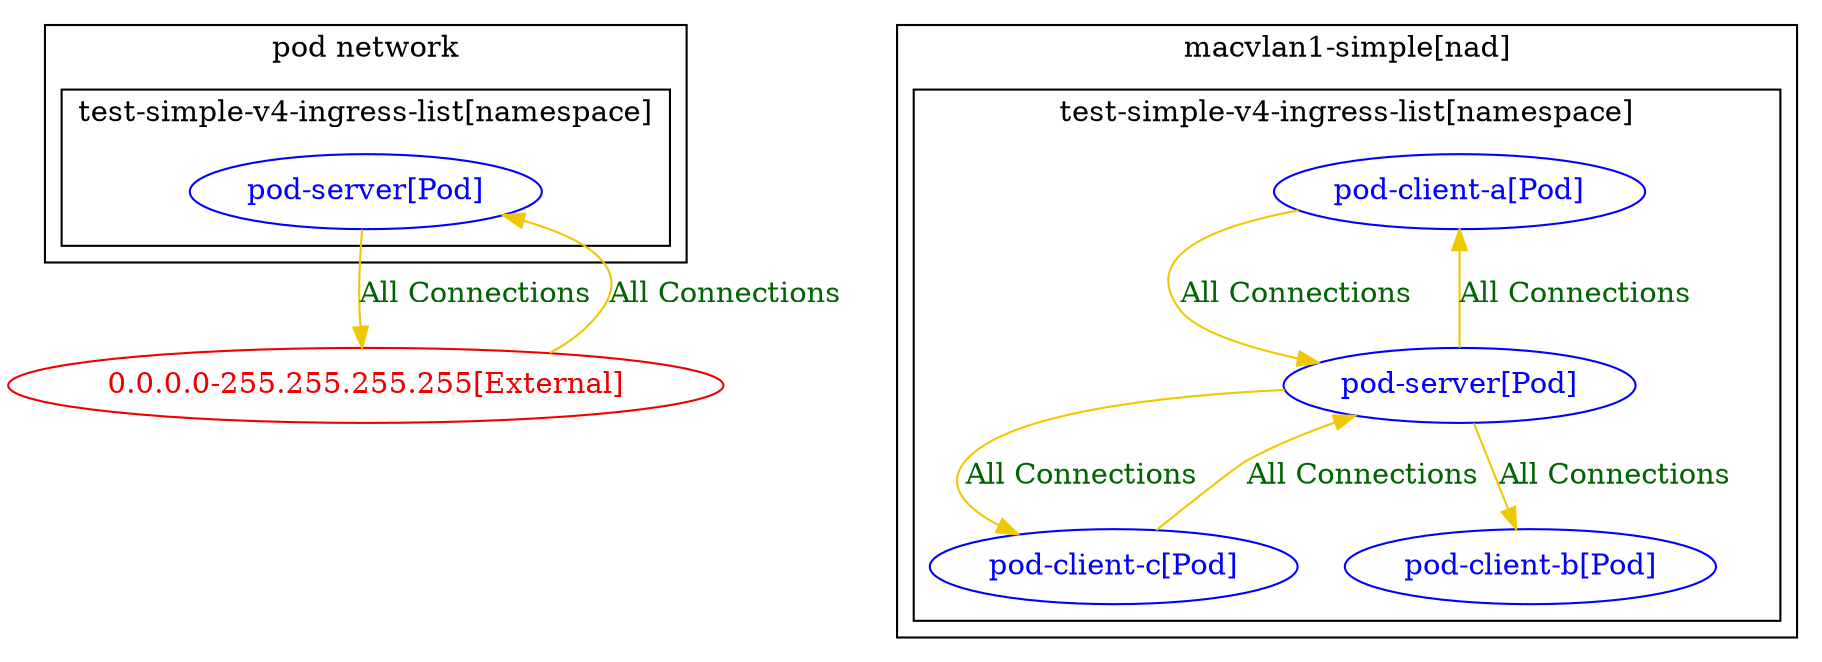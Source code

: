 digraph {
	subgraph "cluster_pod_network" {
	label="pod network"
	subgraph "cluster_test_simple_v4_ingress_list[namespace]" {
		color="black"
		fontcolor="black"
		"test-simple-v4-ingress-list/pod-server[Pod]" [label="pod-server[Pod]" color="blue" fontcolor="blue"]
		label="test-simple-v4-ingress-list[namespace]"
	}
	}
	subgraph "cluster_macvlan1-simple" {
	label="macvlan1-simple[nad]"
	subgraph "cluster_test_simple_v4_ingress_list[namespace]" {
		color="black"
		fontcolor="black"
		"test-simple-v4-ingress-list/pod-client-a[Pod]macvlan1-simple" [label="pod-client-a[Pod]" color="blue" fontcolor="blue"]
		"test-simple-v4-ingress-list/pod-client-b[Pod]macvlan1-simple" [label="pod-client-b[Pod]" color="blue" fontcolor="blue"]
		"test-simple-v4-ingress-list/pod-client-c[Pod]macvlan1-simple" [label="pod-client-c[Pod]" color="blue" fontcolor="blue"]
		"test-simple-v4-ingress-list/pod-server[Pod]macvlan1-simple" [label="pod-server[Pod]" color="blue" fontcolor="blue"]
		label="test-simple-v4-ingress-list[namespace]"
	}
	}
	"0.0.0.0-255.255.255.255[External]" [label="0.0.0.0-255.255.255.255[External]" color="red2" fontcolor="red2"]
	"0.0.0.0-255.255.255.255[External]" -> "test-simple-v4-ingress-list/pod-server[Pod]" [label="All Connections" color="gold2" fontcolor="darkgreen" weight=0.5]
	"test-simple-v4-ingress-list/pod-client-a[Pod]macvlan1-simple" -> "test-simple-v4-ingress-list/pod-server[Pod]macvlan1-simple" [label="All Connections" color="gold2" fontcolor="darkgreen" weight=0.5]
	"test-simple-v4-ingress-list/pod-client-c[Pod]macvlan1-simple" -> "test-simple-v4-ingress-list/pod-server[Pod]macvlan1-simple" [label="All Connections" color="gold2" fontcolor="darkgreen" weight=0.5]
	"test-simple-v4-ingress-list/pod-server[Pod]" -> "0.0.0.0-255.255.255.255[External]" [label="All Connections" color="gold2" fontcolor="darkgreen" weight=1]
	"test-simple-v4-ingress-list/pod-server[Pod]macvlan1-simple" -> "test-simple-v4-ingress-list/pod-client-a[Pod]macvlan1-simple" [label="All Connections" color="gold2" fontcolor="darkgreen" weight=1]
	"test-simple-v4-ingress-list/pod-server[Pod]macvlan1-simple" -> "test-simple-v4-ingress-list/pod-client-b[Pod]macvlan1-simple" [label="All Connections" color="gold2" fontcolor="darkgreen" weight=1]
	"test-simple-v4-ingress-list/pod-server[Pod]macvlan1-simple" -> "test-simple-v4-ingress-list/pod-client-c[Pod]macvlan1-simple" [label="All Connections" color="gold2" fontcolor="darkgreen" weight=1]
}